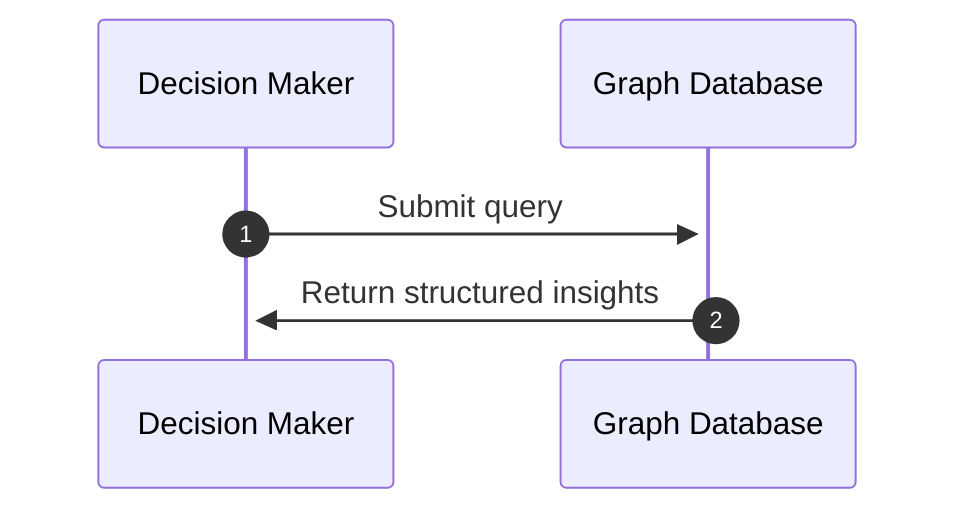 sequenceDiagram
    autonumber
    participant DecisionMaker as Decision Maker
    participant GraphDB as Graph Database

    DecisionMaker->>+GraphDB: Submit query
    GraphDB->>+DecisionMaker: Return structured insights